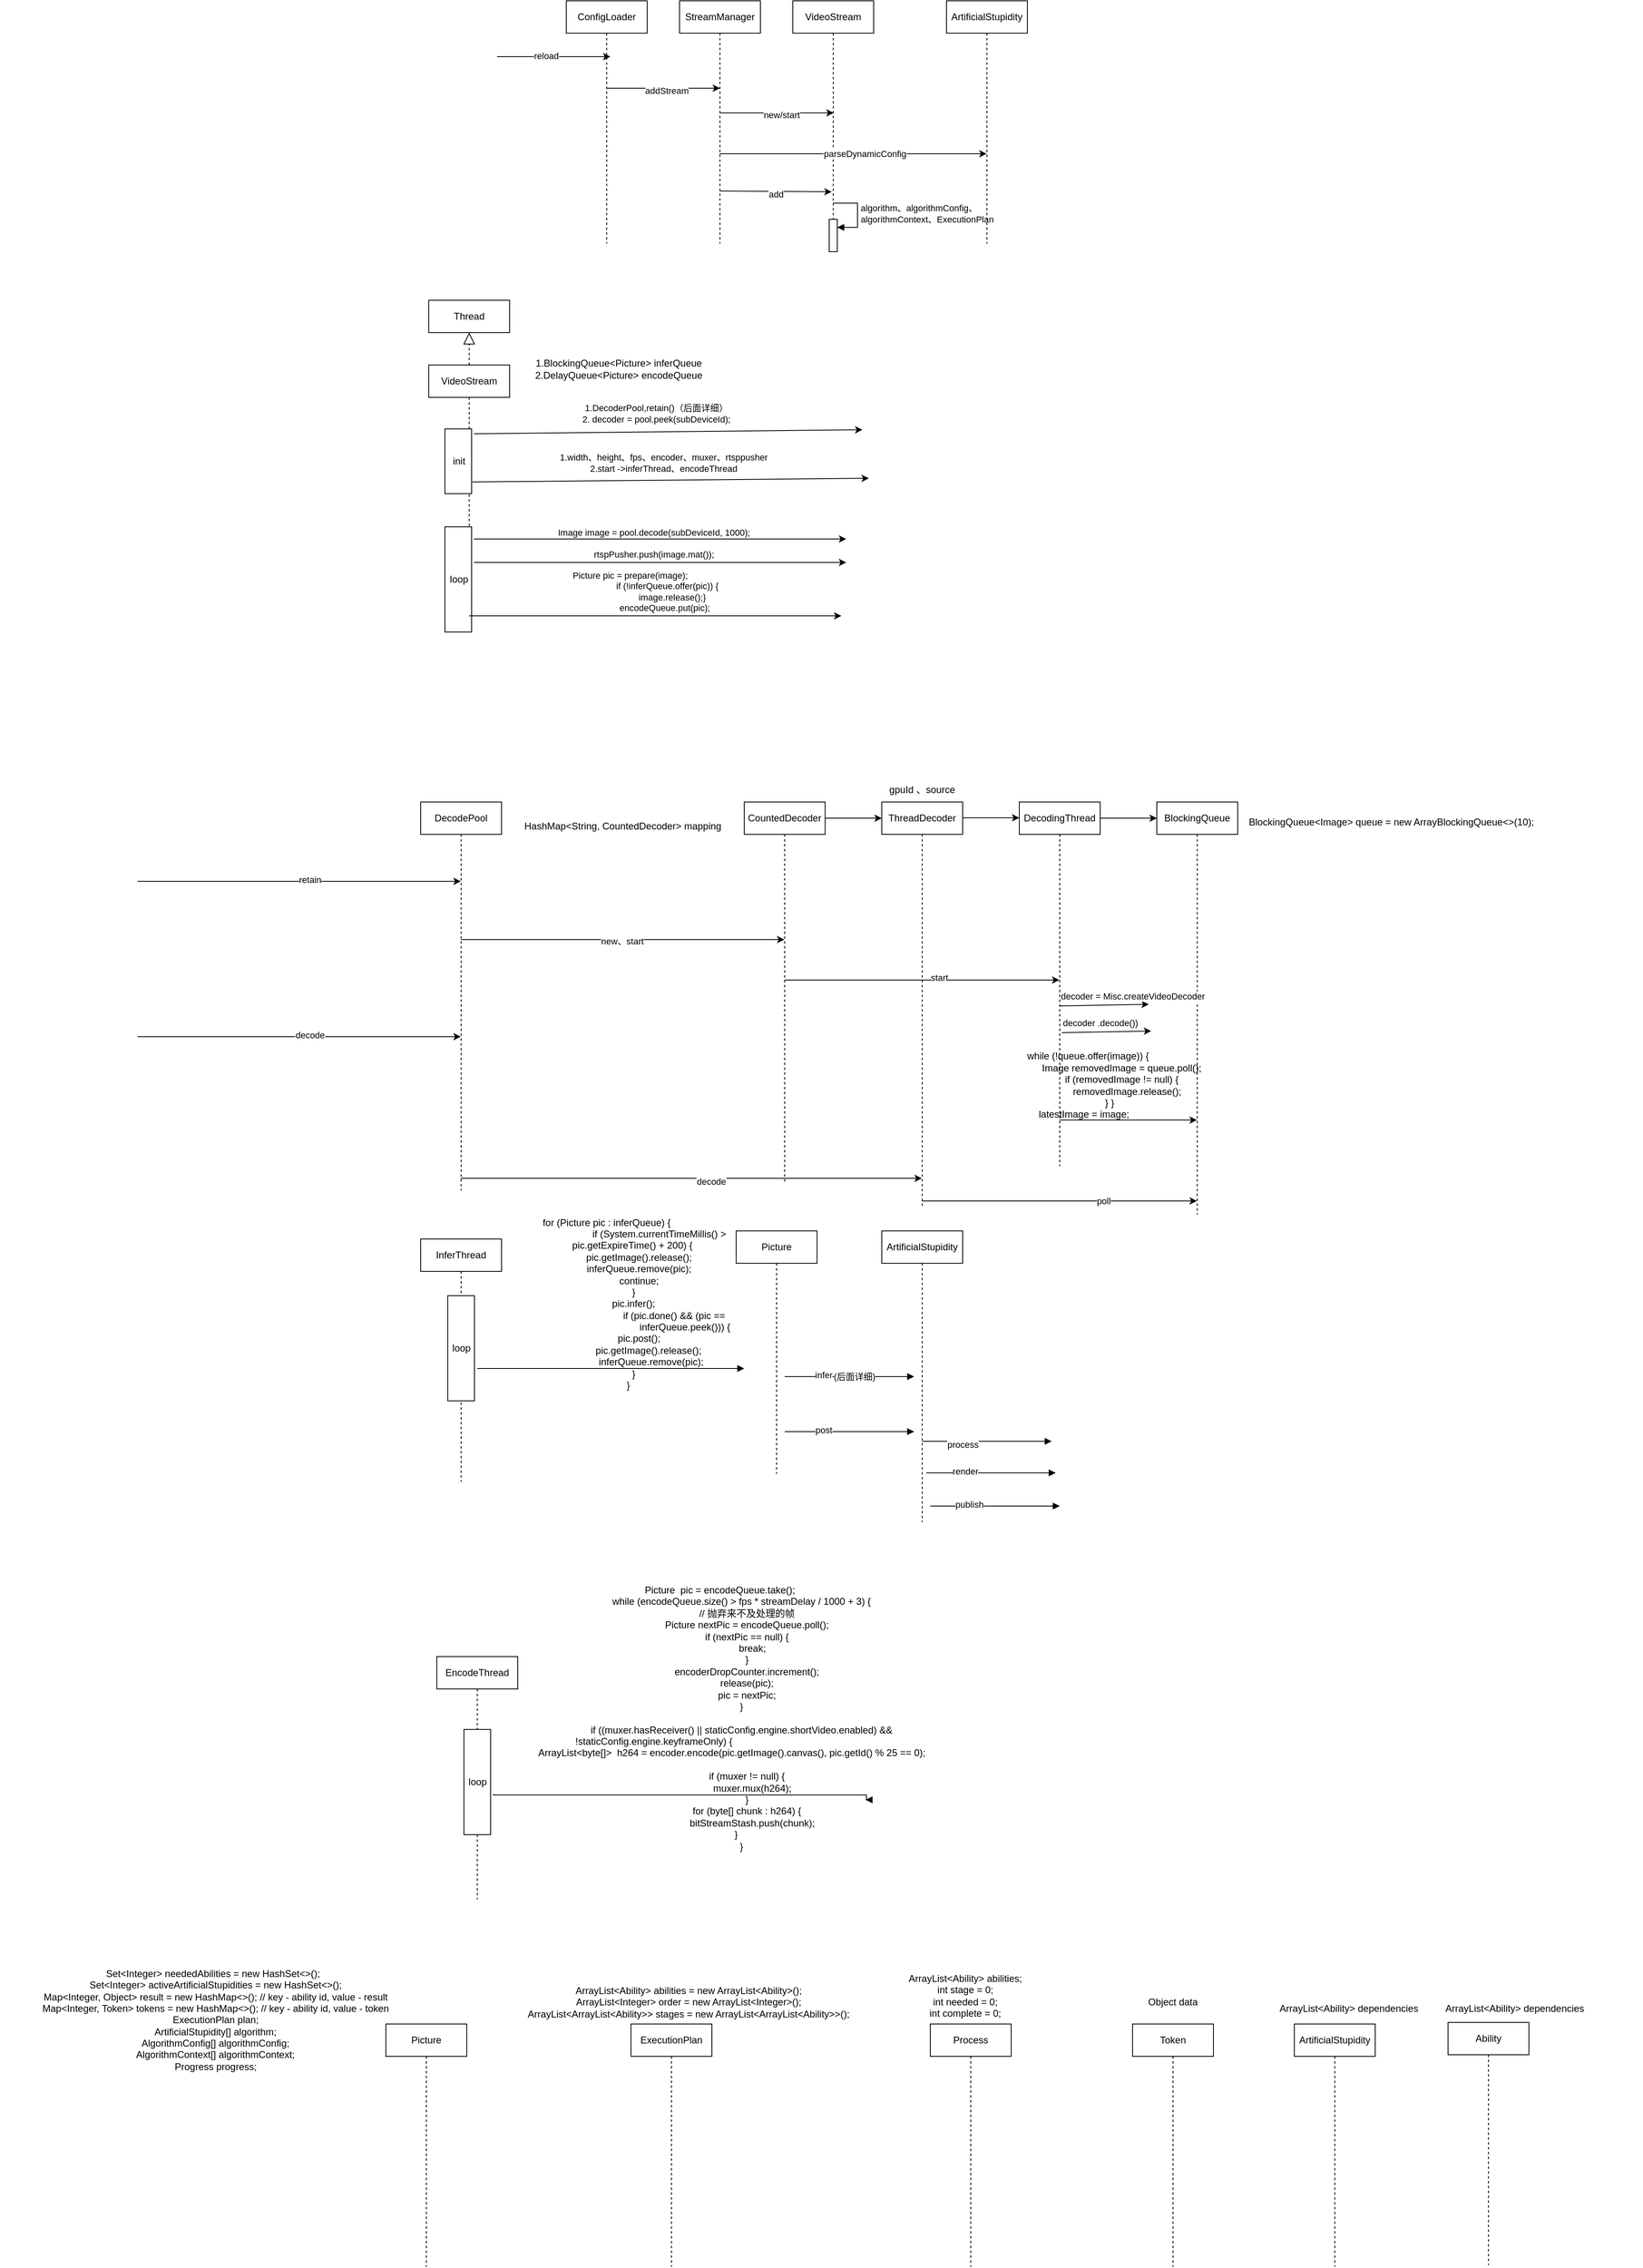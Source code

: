 <mxfile version="22.1.4" type="github">
  <diagram id="C5RBs43oDa-KdzZeNtuy" name="Page-1">
    <mxGraphModel dx="2261" dy="746" grid="1" gridSize="10" guides="1" tooltips="1" connect="1" arrows="1" fold="1" page="1" pageScale="1" pageWidth="827" pageHeight="1169" math="0" shadow="0">
      <root>
        <mxCell id="WIyWlLk6GJQsqaUBKTNV-0" />
        <mxCell id="WIyWlLk6GJQsqaUBKTNV-1" parent="WIyWlLk6GJQsqaUBKTNV-0" />
        <mxCell id="RshDDr85hCoLOWdUJhHJ-16" style="edgeStyle=orthogonalEdgeStyle;rounded=0;orthogonalLoop=1;jettySize=auto;html=1;curved=0;" edge="1" parent="WIyWlLk6GJQsqaUBKTNV-1">
          <mxGeometry relative="1" as="geometry">
            <mxPoint x="-45.5" y="149" as="sourcePoint" />
            <mxPoint x="94.5" y="149" as="targetPoint" />
          </mxGeometry>
        </mxCell>
        <mxCell id="RshDDr85hCoLOWdUJhHJ-17" value="reload" style="edgeLabel;html=1;align=center;verticalAlign=middle;resizable=0;points=[];" vertex="1" connectable="0" parent="RshDDr85hCoLOWdUJhHJ-16">
          <mxGeometry x="-0.136" y="1" relative="1" as="geometry">
            <mxPoint as="offset" />
          </mxGeometry>
        </mxCell>
        <mxCell id="RshDDr85hCoLOWdUJhHJ-12" value="ConfigLoader" style="shape=umlLifeline;perimeter=lifelinePerimeter;whiteSpace=wrap;html=1;container=1;dropTarget=0;collapsible=0;recursiveResize=0;outlineConnect=0;portConstraint=eastwest;newEdgeStyle={&quot;curved&quot;:0,&quot;rounded&quot;:0};" vertex="1" parent="WIyWlLk6GJQsqaUBKTNV-1">
          <mxGeometry x="40" y="80" width="100" height="300" as="geometry" />
        </mxCell>
        <mxCell id="RshDDr85hCoLOWdUJhHJ-18" style="edgeStyle=orthogonalEdgeStyle;rounded=0;orthogonalLoop=1;jettySize=auto;html=1;curved=0;" edge="1" parent="WIyWlLk6GJQsqaUBKTNV-1">
          <mxGeometry relative="1" as="geometry">
            <mxPoint x="90" y="188" as="sourcePoint" />
            <mxPoint x="230" y="188" as="targetPoint" />
          </mxGeometry>
        </mxCell>
        <mxCell id="RshDDr85hCoLOWdUJhHJ-19" value="addStream" style="edgeLabel;html=1;align=center;verticalAlign=middle;resizable=0;points=[];" vertex="1" connectable="0" parent="RshDDr85hCoLOWdUJhHJ-18">
          <mxGeometry x="0.036" y="-3" relative="1" as="geometry">
            <mxPoint x="1" as="offset" />
          </mxGeometry>
        </mxCell>
        <mxCell id="RshDDr85hCoLOWdUJhHJ-23" style="edgeStyle=orthogonalEdgeStyle;rounded=0;orthogonalLoop=1;jettySize=auto;html=1;curved=0;" edge="1" parent="WIyWlLk6GJQsqaUBKTNV-1">
          <mxGeometry relative="1" as="geometry">
            <mxPoint x="229.5" y="218.5" as="sourcePoint" />
            <mxPoint x="370.5" y="218.5" as="targetPoint" />
          </mxGeometry>
        </mxCell>
        <mxCell id="RshDDr85hCoLOWdUJhHJ-26" value="new/start" style="edgeLabel;html=1;align=center;verticalAlign=middle;resizable=0;points=[];" vertex="1" connectable="0" parent="RshDDr85hCoLOWdUJhHJ-23">
          <mxGeometry x="0.071" y="-1" relative="1" as="geometry">
            <mxPoint x="1" y="1" as="offset" />
          </mxGeometry>
        </mxCell>
        <mxCell id="RshDDr85hCoLOWdUJhHJ-13" value="StreamManager" style="shape=umlLifeline;perimeter=lifelinePerimeter;whiteSpace=wrap;html=1;container=1;dropTarget=0;collapsible=0;recursiveResize=0;outlineConnect=0;portConstraint=eastwest;newEdgeStyle={&quot;curved&quot;:0,&quot;rounded&quot;:0};" vertex="1" parent="WIyWlLk6GJQsqaUBKTNV-1">
          <mxGeometry x="180" y="80" width="100" height="300" as="geometry" />
        </mxCell>
        <mxCell id="RshDDr85hCoLOWdUJhHJ-14" value="VideoStream" style="shape=umlLifeline;whiteSpace=wrap;html=1;container=1;dropTarget=0;collapsible=0;recursiveResize=0;outlineConnect=0;portConstraint=eastwest;newEdgeStyle={&quot;curved&quot;:0,&quot;rounded&quot;:0};points=[[0,0,0,0,5],[0,1,0,0,-5],[1,0,0,0,5],[1,1,0,0,-5]];perimeter=rectanglePerimeter;targetShapes=umlLifeline;participant=label;" vertex="1" parent="WIyWlLk6GJQsqaUBKTNV-1">
          <mxGeometry x="320" y="80" width="100" height="310" as="geometry" />
        </mxCell>
        <mxCell id="RshDDr85hCoLOWdUJhHJ-32" value="" style="html=1;points=[[0,0,0,0,5],[0,1,0,0,-5],[1,0,0,0,5],[1,1,0,0,-5]];perimeter=orthogonalPerimeter;outlineConnect=0;targetShapes=umlLifeline;portConstraint=eastwest;newEdgeStyle={&quot;curved&quot;:0,&quot;rounded&quot;:0};" vertex="1" parent="RshDDr85hCoLOWdUJhHJ-14">
          <mxGeometry x="45" y="270" width="10" height="40" as="geometry" />
        </mxCell>
        <mxCell id="RshDDr85hCoLOWdUJhHJ-33" value="algorithm、algorithmConfig、&lt;br&gt;algorithmContext、ExecutionPlan" style="html=1;align=left;spacingLeft=2;endArrow=block;rounded=0;edgeStyle=orthogonalEdgeStyle;curved=0;rounded=0;" edge="1" target="RshDDr85hCoLOWdUJhHJ-32" parent="RshDDr85hCoLOWdUJhHJ-14">
          <mxGeometry relative="1" as="geometry">
            <mxPoint x="50" y="250" as="sourcePoint" />
            <Array as="points">
              <mxPoint x="80" y="280" />
            </Array>
          </mxGeometry>
        </mxCell>
        <mxCell id="RshDDr85hCoLOWdUJhHJ-22" value="ArtificialStupidity" style="shape=umlLifeline;perimeter=lifelinePerimeter;whiteSpace=wrap;html=1;container=1;dropTarget=0;collapsible=0;recursiveResize=0;outlineConnect=0;portConstraint=eastwest;newEdgeStyle={&quot;curved&quot;:0,&quot;rounded&quot;:0};" vertex="1" parent="WIyWlLk6GJQsqaUBKTNV-1">
          <mxGeometry x="510" y="80" width="100" height="300" as="geometry" />
        </mxCell>
        <mxCell id="RshDDr85hCoLOWdUJhHJ-27" value="" style="endArrow=classic;html=1;rounded=0;" edge="1" parent="WIyWlLk6GJQsqaUBKTNV-1">
          <mxGeometry width="50" height="50" relative="1" as="geometry">
            <mxPoint x="229.5" y="269" as="sourcePoint" />
            <mxPoint x="559.5" y="269" as="targetPoint" />
          </mxGeometry>
        </mxCell>
        <mxCell id="RshDDr85hCoLOWdUJhHJ-28" value="parseDynamicConfig" style="edgeLabel;html=1;align=center;verticalAlign=middle;resizable=0;points=[];" vertex="1" connectable="0" parent="RshDDr85hCoLOWdUJhHJ-27">
          <mxGeometry x="0.088" relative="1" as="geometry">
            <mxPoint as="offset" />
          </mxGeometry>
        </mxCell>
        <mxCell id="RshDDr85hCoLOWdUJhHJ-29" value="" style="endArrow=classic;html=1;rounded=0;entryX=0.48;entryY=0.87;entryDx=0;entryDy=0;entryPerimeter=0;" edge="1" parent="WIyWlLk6GJQsqaUBKTNV-1">
          <mxGeometry width="50" height="50" relative="1" as="geometry">
            <mxPoint x="230" y="315" as="sourcePoint" />
            <mxPoint x="368" y="316" as="targetPoint" />
          </mxGeometry>
        </mxCell>
        <mxCell id="RshDDr85hCoLOWdUJhHJ-30" value="add" style="edgeLabel;html=1;align=center;verticalAlign=middle;resizable=0;points=[];" vertex="1" connectable="0" parent="RshDDr85hCoLOWdUJhHJ-29">
          <mxGeometry x="0.0" y="-2" relative="1" as="geometry">
            <mxPoint y="1" as="offset" />
          </mxGeometry>
        </mxCell>
        <mxCell id="RshDDr85hCoLOWdUJhHJ-34" value="VideoStream" style="shape=umlLifeline;whiteSpace=wrap;html=1;container=1;dropTarget=0;collapsible=0;recursiveResize=0;outlineConnect=0;portConstraint=eastwest;newEdgeStyle={&quot;curved&quot;:0,&quot;rounded&quot;:0};points=[[0,0,0,0,5],[0,1,0,0,-5],[1,0,0,0,5],[1,1,0,0,-5]];perimeter=rectanglePerimeter;targetShapes=umlLifeline;participant=label;" vertex="1" parent="WIyWlLk6GJQsqaUBKTNV-1">
          <mxGeometry x="-130" y="530" width="100" height="330" as="geometry" />
        </mxCell>
        <mxCell id="RshDDr85hCoLOWdUJhHJ-41" value="init" style="html=1;points=[[0,0,0,0,5],[0,1,0,0,-5],[1,0,0,0,5],[1,1,0,0,-5]];perimeter=orthogonalPerimeter;outlineConnect=0;targetShapes=umlLifeline;portConstraint=eastwest;newEdgeStyle={&quot;curved&quot;:0,&quot;rounded&quot;:0};" vertex="1" parent="RshDDr85hCoLOWdUJhHJ-34">
          <mxGeometry x="20" y="79" width="33" height="80" as="geometry" />
        </mxCell>
        <mxCell id="RshDDr85hCoLOWdUJhHJ-43" value="loop" style="html=1;points=[[0,0,0,0,5],[0,1,0,0,-5],[1,0,0,0,5],[1,1,0,0,-5]];perimeter=orthogonalPerimeter;outlineConnect=0;targetShapes=umlLifeline;portConstraint=eastwest;newEdgeStyle={&quot;curved&quot;:0,&quot;rounded&quot;:0};" vertex="1" parent="RshDDr85hCoLOWdUJhHJ-34">
          <mxGeometry x="20" y="200" width="33" height="130" as="geometry" />
        </mxCell>
        <mxCell id="RshDDr85hCoLOWdUJhHJ-37" value="" style="endArrow=classic;html=1;rounded=0;" edge="1" parent="WIyWlLk6GJQsqaUBKTNV-1">
          <mxGeometry width="50" height="50" relative="1" as="geometry">
            <mxPoint x="-74" y="615" as="sourcePoint" />
            <mxPoint x="406" y="610" as="targetPoint" />
          </mxGeometry>
        </mxCell>
        <mxCell id="RshDDr85hCoLOWdUJhHJ-38" value="1.DecoderPool,retain()（后面详细）&lt;br&gt;2.&amp;nbsp;decoder = pool.peek(subDeviceId);" style="edgeLabel;html=1;align=center;verticalAlign=middle;resizable=0;points=[];" vertex="1" connectable="0" parent="RshDDr85hCoLOWdUJhHJ-37">
          <mxGeometry x="-0.053" y="-2" relative="1" as="geometry">
            <mxPoint x="-3" y="-25" as="offset" />
          </mxGeometry>
        </mxCell>
        <mxCell id="RshDDr85hCoLOWdUJhHJ-39" value="" style="endArrow=classic;html=1;rounded=0;" edge="1" parent="WIyWlLk6GJQsqaUBKTNV-1">
          <mxGeometry width="50" height="50" relative="1" as="geometry">
            <mxPoint x="-76" y="674.537" as="sourcePoint" />
            <mxPoint x="414" y="670" as="targetPoint" />
          </mxGeometry>
        </mxCell>
        <mxCell id="RshDDr85hCoLOWdUJhHJ-40" value="1.width、height、fps、encoder、muxer、rtsppusher&lt;br&gt;2.start -&amp;gt;inferThread、encodeThread" style="edgeLabel;html=1;align=center;verticalAlign=middle;resizable=0;points=[];" vertex="1" connectable="0" parent="RshDDr85hCoLOWdUJhHJ-39">
          <mxGeometry x="-0.053" y="-2" relative="1" as="geometry">
            <mxPoint x="4" y="-24" as="offset" />
          </mxGeometry>
        </mxCell>
        <mxCell id="RshDDr85hCoLOWdUJhHJ-42" value="1.BlockingQueue&amp;lt;Picture&amp;gt; inferQueue&lt;br&gt;2.DelayQueue&amp;lt;Picture&amp;gt; encodeQueue" style="text;html=1;strokeColor=none;fillColor=none;align=center;verticalAlign=middle;whiteSpace=wrap;rounded=0;" vertex="1" parent="WIyWlLk6GJQsqaUBKTNV-1">
          <mxGeometry x="-10" y="520" width="230" height="30" as="geometry" />
        </mxCell>
        <mxCell id="RshDDr85hCoLOWdUJhHJ-44" value="" style="endArrow=classic;html=1;rounded=0;" edge="1" parent="WIyWlLk6GJQsqaUBKTNV-1">
          <mxGeometry width="50" height="50" relative="1" as="geometry">
            <mxPoint x="-74" y="745" as="sourcePoint" />
            <mxPoint x="386" y="745" as="targetPoint" />
          </mxGeometry>
        </mxCell>
        <mxCell id="RshDDr85hCoLOWdUJhHJ-45" value="&lt;div&gt;&lt;br&gt;&lt;/div&gt;&lt;div&gt;Image image = pool.decode(subDeviceId, 1000);&lt;/div&gt;" style="edgeLabel;html=1;align=center;verticalAlign=middle;resizable=0;points=[];" vertex="1" connectable="0" parent="RshDDr85hCoLOWdUJhHJ-44">
          <mxGeometry x="-0.035" y="2" relative="1" as="geometry">
            <mxPoint y="-13" as="offset" />
          </mxGeometry>
        </mxCell>
        <mxCell id="RshDDr85hCoLOWdUJhHJ-46" value="" style="endArrow=classic;html=1;rounded=0;" edge="1" parent="WIyWlLk6GJQsqaUBKTNV-1">
          <mxGeometry width="50" height="50" relative="1" as="geometry">
            <mxPoint x="-74" y="774" as="sourcePoint" />
            <mxPoint x="386" y="774" as="targetPoint" />
          </mxGeometry>
        </mxCell>
        <mxCell id="RshDDr85hCoLOWdUJhHJ-47" value="rtspPusher.push(image.mat());" style="edgeLabel;html=1;align=center;verticalAlign=middle;resizable=0;points=[];" vertex="1" connectable="0" parent="RshDDr85hCoLOWdUJhHJ-46">
          <mxGeometry x="-0.035" y="2" relative="1" as="geometry">
            <mxPoint y="-8" as="offset" />
          </mxGeometry>
        </mxCell>
        <mxCell id="RshDDr85hCoLOWdUJhHJ-48" value="" style="endArrow=classic;html=1;rounded=0;" edge="1" parent="WIyWlLk6GJQsqaUBKTNV-1">
          <mxGeometry width="50" height="50" relative="1" as="geometry">
            <mxPoint x="-80" y="840" as="sourcePoint" />
            <mxPoint x="380" y="840" as="targetPoint" />
          </mxGeometry>
        </mxCell>
        <mxCell id="RshDDr85hCoLOWdUJhHJ-49" value="&lt;div&gt;Picture pic = prepare(image);&amp;nbsp; &amp;nbsp; &amp;nbsp; &amp;nbsp; &amp;nbsp; &amp;nbsp; &amp;nbsp;&amp;nbsp;&lt;/div&gt;&lt;div&gt;&amp;nbsp; &amp;nbsp; &amp;nbsp; &amp;nbsp; &amp;nbsp; &amp;nbsp; &amp;nbsp; &amp;nbsp; if (!inferQueue.offer(pic)) {&lt;/div&gt;&lt;div&gt;&amp;nbsp; &amp;nbsp; &amp;nbsp; &amp;nbsp; &amp;nbsp; &amp;nbsp; &amp;nbsp; &amp;nbsp; &amp;nbsp; &amp;nbsp; image.release();}&lt;br&gt;&lt;/div&gt;&lt;div&gt;&amp;nbsp; &amp;nbsp; &amp;nbsp; &amp;nbsp; &amp;nbsp; &amp;nbsp; &amp;nbsp; encodeQueue.put(pic);&lt;/div&gt;" style="edgeLabel;html=1;align=center;verticalAlign=middle;resizable=0;points=[];" vertex="1" connectable="0" parent="RshDDr85hCoLOWdUJhHJ-48">
          <mxGeometry x="-0.265" y="-1" relative="1" as="geometry">
            <mxPoint x="51" y="-31" as="offset" />
          </mxGeometry>
        </mxCell>
        <mxCell id="RshDDr85hCoLOWdUJhHJ-50" value="Thread" style="html=1;whiteSpace=wrap;" vertex="1" parent="WIyWlLk6GJQsqaUBKTNV-1">
          <mxGeometry x="-130" y="450" width="100" height="40" as="geometry" />
        </mxCell>
        <mxCell id="RshDDr85hCoLOWdUJhHJ-51" value="" style="endArrow=block;dashed=1;endFill=0;endSize=12;html=1;rounded=0;entryX=0.5;entryY=1;entryDx=0;entryDy=0;" edge="1" parent="WIyWlLk6GJQsqaUBKTNV-1" source="RshDDr85hCoLOWdUJhHJ-34" target="RshDDr85hCoLOWdUJhHJ-50">
          <mxGeometry width="160" relative="1" as="geometry">
            <mxPoint x="-200" y="490" as="sourcePoint" />
            <mxPoint x="-40" y="490" as="targetPoint" />
          </mxGeometry>
        </mxCell>
        <mxCell id="RshDDr85hCoLOWdUJhHJ-52" value="InferThread" style="shape=umlLifeline;perimeter=lifelinePerimeter;whiteSpace=wrap;html=1;container=1;dropTarget=0;collapsible=0;recursiveResize=0;outlineConnect=0;portConstraint=eastwest;newEdgeStyle={&quot;curved&quot;:0,&quot;rounded&quot;:0};" vertex="1" parent="WIyWlLk6GJQsqaUBKTNV-1">
          <mxGeometry x="-140" y="1610" width="100" height="300" as="geometry" />
        </mxCell>
        <mxCell id="RshDDr85hCoLOWdUJhHJ-54" value="loop" style="html=1;points=[[0,0,0,0,5],[0,1,0,0,-5],[1,0,0,0,5],[1,1,0,0,-5]];perimeter=orthogonalPerimeter;outlineConnect=0;targetShapes=umlLifeline;portConstraint=eastwest;newEdgeStyle={&quot;curved&quot;:0,&quot;rounded&quot;:0};" vertex="1" parent="RshDDr85hCoLOWdUJhHJ-52">
          <mxGeometry x="33.5" y="70" width="33" height="130" as="geometry" />
        </mxCell>
        <mxCell id="RshDDr85hCoLOWdUJhHJ-53" value="EncodeThread" style="shape=umlLifeline;perimeter=lifelinePerimeter;whiteSpace=wrap;html=1;container=1;dropTarget=0;collapsible=0;recursiveResize=0;outlineConnect=0;portConstraint=eastwest;newEdgeStyle={&quot;curved&quot;:0,&quot;rounded&quot;:0};" vertex="1" parent="WIyWlLk6GJQsqaUBKTNV-1">
          <mxGeometry x="-120" y="2126" width="100" height="300" as="geometry" />
        </mxCell>
        <mxCell id="RshDDr85hCoLOWdUJhHJ-80" value="loop" style="html=1;points=[[0,0,0,0,5],[0,1,0,0,-5],[1,0,0,0,5],[1,1,0,0,-5]];perimeter=orthogonalPerimeter;outlineConnect=0;targetShapes=umlLifeline;portConstraint=eastwest;newEdgeStyle={&quot;curved&quot;:0,&quot;rounded&quot;:0};" vertex="1" parent="RshDDr85hCoLOWdUJhHJ-53">
          <mxGeometry x="33.5" y="90" width="33" height="130" as="geometry" />
        </mxCell>
        <mxCell id="RshDDr85hCoLOWdUJhHJ-55" value="" style="endArrow=block;endFill=1;html=1;edgeStyle=orthogonalEdgeStyle;align=left;verticalAlign=top;rounded=0;" edge="1" parent="WIyWlLk6GJQsqaUBKTNV-1">
          <mxGeometry x="-1" relative="1" as="geometry">
            <mxPoint x="-70" y="1770" as="sourcePoint" />
            <mxPoint x="260" y="1770" as="targetPoint" />
          </mxGeometry>
        </mxCell>
        <mxCell id="RshDDr85hCoLOWdUJhHJ-57" value="&lt;div&gt;for (Picture pic : inferQueue) {&lt;/div&gt;&lt;div&gt;&amp;nbsp; &amp;nbsp; &amp;nbsp; &amp;nbsp; &amp;nbsp; &amp;nbsp; &amp;nbsp; &amp;nbsp; &amp;nbsp; &amp;nbsp; &amp;nbsp; &amp;nbsp; &amp;nbsp; &amp;nbsp; &amp;nbsp; &amp;nbsp; &amp;nbsp; &amp;nbsp; &amp;nbsp; &amp;nbsp; &amp;nbsp; &amp;nbsp; &amp;nbsp; &amp;nbsp; &amp;nbsp; &amp;nbsp; &amp;nbsp; &amp;nbsp; &amp;nbsp; &amp;nbsp; if (System.currentTimeMillis() &amp;gt;&amp;nbsp; &amp;nbsp; &amp;nbsp; &amp;nbsp; &amp;nbsp; &amp;nbsp; &amp;nbsp; &amp;nbsp; &amp;nbsp; &amp;nbsp; &amp;nbsp; &amp;nbsp; &amp;nbsp; &amp;nbsp; &amp;nbsp; &amp;nbsp; &amp;nbsp; &amp;nbsp; &amp;nbsp; &amp;nbsp; &amp;nbsp;pic.getExpireTime() + 200) {&lt;/div&gt;&lt;div&gt;&amp;nbsp; &amp;nbsp; &amp;nbsp; &amp;nbsp; &amp;nbsp; &amp;nbsp; &amp;nbsp; &amp;nbsp; &amp;nbsp; &amp;nbsp; &amp;nbsp; &amp;nbsp; pic.getImage().release();&lt;/div&gt;&lt;div&gt;&amp;nbsp; &amp;nbsp; &amp;nbsp; &amp;nbsp; &amp;nbsp; &amp;nbsp; &amp;nbsp; &amp;nbsp; &amp;nbsp; &amp;nbsp; &amp;nbsp; &amp;nbsp; inferQueue.remove(pic);&lt;/div&gt;&lt;div&gt;&amp;nbsp; &amp;nbsp; &amp;nbsp; &amp;nbsp; &amp;nbsp; &amp;nbsp; &amp;nbsp; &amp;nbsp; &amp;nbsp; &amp;nbsp; &amp;nbsp; &amp;nbsp; continue;&lt;/div&gt;&lt;div&gt;&amp;nbsp; &amp;nbsp; &amp;nbsp; &amp;nbsp; &amp;nbsp; &amp;nbsp; &amp;nbsp; &amp;nbsp; &amp;nbsp; &amp;nbsp; }&lt;/div&gt;&lt;div&gt;&amp;nbsp; &amp;nbsp; &amp;nbsp; &amp;nbsp; &amp;nbsp; &amp;nbsp; &amp;nbsp; &amp;nbsp; &amp;nbsp; &amp;nbsp; pic.infer();&lt;/div&gt;&lt;div&gt;&amp;nbsp; &amp;nbsp; &amp;nbsp; &amp;nbsp; &amp;nbsp; &amp;nbsp; &amp;nbsp; &amp;nbsp; &amp;nbsp; &amp;nbsp; &amp;nbsp; &amp;nbsp; &amp;nbsp; &amp;nbsp; &amp;nbsp; &amp;nbsp; &amp;nbsp; &amp;nbsp; &amp;nbsp; &amp;nbsp; &amp;nbsp; &amp;nbsp; &amp;nbsp; &amp;nbsp; &amp;nbsp; &amp;nbsp; &amp;nbsp; &amp;nbsp; &amp;nbsp; &amp;nbsp; &amp;nbsp; &amp;nbsp; &amp;nbsp; &amp;nbsp; &amp;nbsp; &amp;nbsp;if (pic.done() &amp;amp;&amp;amp; (pic ==&amp;nbsp; &amp;nbsp; &amp;nbsp; &amp;nbsp; &amp;nbsp; &amp;nbsp; &amp;nbsp; &amp;nbsp; &amp;nbsp; &amp;nbsp; &amp;nbsp; &amp;nbsp; &amp;nbsp; &amp;nbsp; &amp;nbsp; &amp;nbsp; &amp;nbsp; &amp;nbsp; &amp;nbsp; &amp;nbsp; &amp;nbsp; &amp;nbsp; &amp;nbsp; &amp;nbsp; &amp;nbsp; &amp;nbsp; &amp;nbsp; &amp;nbsp; &amp;nbsp; &amp;nbsp; &amp;nbsp; &amp;nbsp; &amp;nbsp; &amp;nbsp; &amp;nbsp; &amp;nbsp; &amp;nbsp; &amp;nbsp; &amp;nbsp; &amp;nbsp; inferQueue.peek())) {&lt;/div&gt;&lt;div&gt;&amp;nbsp; &amp;nbsp; &amp;nbsp; &amp;nbsp; &amp;nbsp; &amp;nbsp; &amp;nbsp; &amp;nbsp; &amp;nbsp; &amp;nbsp; &amp;nbsp; &amp;nbsp; pic.post();&lt;/div&gt;&lt;div&gt;&amp;nbsp; &amp;nbsp; &amp;nbsp; &amp;nbsp; &amp;nbsp; &amp;nbsp; &amp;nbsp; &amp;nbsp; &amp;nbsp; &amp;nbsp; &amp;nbsp; &amp;nbsp; &amp;nbsp; &amp;nbsp; &amp;nbsp; &amp;nbsp;pic.getImage().release();&lt;/div&gt;&lt;div&gt;&amp;nbsp; &amp;nbsp; &amp;nbsp; &amp;nbsp; &amp;nbsp; &amp;nbsp; &amp;nbsp; &amp;nbsp; &amp;nbsp; &amp;nbsp; &amp;nbsp; &amp;nbsp; &amp;nbsp; &amp;nbsp; &amp;nbsp; &amp;nbsp; &amp;nbsp;inferQueue.remove(pic);&lt;/div&gt;&lt;div&gt;&amp;nbsp; &amp;nbsp; &amp;nbsp; &amp;nbsp; &amp;nbsp; &amp;nbsp; &amp;nbsp; &amp;nbsp; &amp;nbsp; &amp;nbsp; }&lt;/div&gt;&lt;div&gt;&amp;nbsp; &amp;nbsp; &amp;nbsp; &amp;nbsp; &amp;nbsp; &amp;nbsp; &amp;nbsp; &amp;nbsp; }&lt;/div&gt;" style="text;html=1;strokeColor=none;fillColor=none;align=center;verticalAlign=middle;whiteSpace=wrap;rounded=0;" vertex="1" parent="WIyWlLk6GJQsqaUBKTNV-1">
          <mxGeometry x="-130" y="1620" width="440" height="140" as="geometry" />
        </mxCell>
        <mxCell id="RshDDr85hCoLOWdUJhHJ-58" value="Picture" style="shape=umlLifeline;perimeter=lifelinePerimeter;whiteSpace=wrap;html=1;container=1;dropTarget=0;collapsible=0;recursiveResize=0;outlineConnect=0;portConstraint=eastwest;newEdgeStyle={&quot;curved&quot;:0,&quot;rounded&quot;:0};" vertex="1" parent="WIyWlLk6GJQsqaUBKTNV-1">
          <mxGeometry x="250" y="1600" width="100" height="300" as="geometry" />
        </mxCell>
        <mxCell id="RshDDr85hCoLOWdUJhHJ-62" value="" style="endArrow=block;endFill=1;html=1;edgeStyle=orthogonalEdgeStyle;align=left;verticalAlign=top;rounded=0;" edge="1" parent="WIyWlLk6GJQsqaUBKTNV-1">
          <mxGeometry x="-1" relative="1" as="geometry">
            <mxPoint x="310" y="1780" as="sourcePoint" />
            <mxPoint x="470" y="1780" as="targetPoint" />
          </mxGeometry>
        </mxCell>
        <mxCell id="RshDDr85hCoLOWdUJhHJ-66" value="infer" style="edgeLabel;html=1;align=center;verticalAlign=middle;resizable=0;points=[];" vertex="1" connectable="0" parent="RshDDr85hCoLOWdUJhHJ-62">
          <mxGeometry x="-0.4" y="2" relative="1" as="geometry">
            <mxPoint as="offset" />
          </mxGeometry>
        </mxCell>
        <mxCell id="RshDDr85hCoLOWdUJhHJ-120" value="(后面详细)" style="edgeLabel;html=1;align=center;verticalAlign=middle;resizable=0;points=[];" vertex="1" connectable="0" parent="RshDDr85hCoLOWdUJhHJ-62">
          <mxGeometry x="0.075" relative="1" as="geometry">
            <mxPoint as="offset" />
          </mxGeometry>
        </mxCell>
        <mxCell id="RshDDr85hCoLOWdUJhHJ-67" value="" style="endArrow=block;endFill=1;html=1;edgeStyle=orthogonalEdgeStyle;align=left;verticalAlign=top;rounded=0;" edge="1" parent="WIyWlLk6GJQsqaUBKTNV-1">
          <mxGeometry x="-1" relative="1" as="geometry">
            <mxPoint x="310" y="1848" as="sourcePoint" />
            <mxPoint x="470" y="1848" as="targetPoint" />
          </mxGeometry>
        </mxCell>
        <mxCell id="RshDDr85hCoLOWdUJhHJ-68" value="post" style="edgeLabel;html=1;align=center;verticalAlign=middle;resizable=0;points=[];" vertex="1" connectable="0" parent="RshDDr85hCoLOWdUJhHJ-67">
          <mxGeometry x="-0.4" y="2" relative="1" as="geometry">
            <mxPoint as="offset" />
          </mxGeometry>
        </mxCell>
        <mxCell id="RshDDr85hCoLOWdUJhHJ-71" value="ArtificialStupidity" style="shape=umlLifeline;perimeter=lifelinePerimeter;whiteSpace=wrap;html=1;container=1;dropTarget=0;collapsible=0;recursiveResize=0;outlineConnect=0;portConstraint=eastwest;newEdgeStyle={&quot;curved&quot;:0,&quot;rounded&quot;:0};" vertex="1" parent="WIyWlLk6GJQsqaUBKTNV-1">
          <mxGeometry x="430" y="1600" width="100" height="360" as="geometry" />
        </mxCell>
        <mxCell id="RshDDr85hCoLOWdUJhHJ-72" value="" style="endArrow=block;endFill=1;html=1;edgeStyle=orthogonalEdgeStyle;align=left;verticalAlign=top;rounded=0;" edge="1" parent="WIyWlLk6GJQsqaUBKTNV-1">
          <mxGeometry x="-1" relative="1" as="geometry">
            <mxPoint x="480" y="1860" as="sourcePoint" />
            <mxPoint x="640" y="1860" as="targetPoint" />
          </mxGeometry>
        </mxCell>
        <mxCell id="RshDDr85hCoLOWdUJhHJ-78" value="process&lt;br&gt;" style="edgeLabel;html=1;align=center;verticalAlign=middle;resizable=0;points=[];" vertex="1" connectable="0" parent="RshDDr85hCoLOWdUJhHJ-72">
          <mxGeometry x="-0.212" y="-4" relative="1" as="geometry">
            <mxPoint x="-13" as="offset" />
          </mxGeometry>
        </mxCell>
        <mxCell id="RshDDr85hCoLOWdUJhHJ-74" value="" style="endArrow=block;endFill=1;html=1;edgeStyle=orthogonalEdgeStyle;align=left;verticalAlign=top;rounded=0;" edge="1" parent="WIyWlLk6GJQsqaUBKTNV-1">
          <mxGeometry x="-1" relative="1" as="geometry">
            <mxPoint x="485" y="1899" as="sourcePoint" />
            <mxPoint x="645" y="1899" as="targetPoint" />
          </mxGeometry>
        </mxCell>
        <mxCell id="RshDDr85hCoLOWdUJhHJ-75" value="render" style="edgeLabel;html=1;align=center;verticalAlign=middle;resizable=0;points=[];" vertex="1" connectable="0" parent="RshDDr85hCoLOWdUJhHJ-74">
          <mxGeometry x="-0.4" y="2" relative="1" as="geometry">
            <mxPoint as="offset" />
          </mxGeometry>
        </mxCell>
        <mxCell id="RshDDr85hCoLOWdUJhHJ-76" value="" style="endArrow=block;endFill=1;html=1;edgeStyle=orthogonalEdgeStyle;align=left;verticalAlign=top;rounded=0;" edge="1" parent="WIyWlLk6GJQsqaUBKTNV-1">
          <mxGeometry x="-1" relative="1" as="geometry">
            <mxPoint x="490" y="1940" as="sourcePoint" />
            <mxPoint x="650" y="1940" as="targetPoint" />
          </mxGeometry>
        </mxCell>
        <mxCell id="RshDDr85hCoLOWdUJhHJ-77" value="publish" style="edgeLabel;html=1;align=center;verticalAlign=middle;resizable=0;points=[];" vertex="1" connectable="0" parent="RshDDr85hCoLOWdUJhHJ-76">
          <mxGeometry x="-0.4" y="2" relative="1" as="geometry">
            <mxPoint as="offset" />
          </mxGeometry>
        </mxCell>
        <mxCell id="RshDDr85hCoLOWdUJhHJ-81" value="" style="endArrow=block;endFill=1;html=1;edgeStyle=orthogonalEdgeStyle;align=left;verticalAlign=top;rounded=0;" edge="1" parent="WIyWlLk6GJQsqaUBKTNV-1">
          <mxGeometry x="-1" relative="1" as="geometry">
            <mxPoint x="-50" y="2296" as="sourcePoint" />
            <mxPoint x="410" y="2303" as="targetPoint" />
            <Array as="points">
              <mxPoint x="-50" y="2297" />
              <mxPoint x="411" y="2297" />
            </Array>
          </mxGeometry>
        </mxCell>
        <mxCell id="RshDDr85hCoLOWdUJhHJ-85" value="&lt;div&gt;Picture&amp;nbsp; pic = encodeQueue.take();&lt;/div&gt;&lt;div&gt;&amp;nbsp; &amp;nbsp; &amp;nbsp; &amp;nbsp; &amp;nbsp; &amp;nbsp; &amp;nbsp; &amp;nbsp; while (encodeQueue.size() &amp;gt; fps * streamDelay / 1000 + 3) {&lt;/div&gt;&lt;div&gt;&amp;nbsp; &amp;nbsp; &amp;nbsp; &amp;nbsp; &amp;nbsp; &amp;nbsp; &amp;nbsp; &amp;nbsp; &amp;nbsp; &amp;nbsp; // 抛弃来不及处理的帧&lt;/div&gt;&lt;div&gt;&amp;nbsp; &amp;nbsp; &amp;nbsp; &amp;nbsp; &amp;nbsp; &amp;nbsp; &amp;nbsp; &amp;nbsp; &amp;nbsp; &amp;nbsp; Picture nextPic = encodeQueue.poll();&lt;/div&gt;&lt;div&gt;&amp;nbsp; &amp;nbsp; &amp;nbsp; &amp;nbsp; &amp;nbsp; &amp;nbsp; &amp;nbsp; &amp;nbsp; &amp;nbsp; &amp;nbsp; if (nextPic == null) {&lt;/div&gt;&lt;div&gt;&amp;nbsp; &amp;nbsp; &amp;nbsp; &amp;nbsp; &amp;nbsp; &amp;nbsp; &amp;nbsp; &amp;nbsp; &amp;nbsp; &amp;nbsp; &amp;nbsp; &amp;nbsp; break;&lt;/div&gt;&lt;div&gt;&amp;nbsp; &amp;nbsp; &amp;nbsp; &amp;nbsp; &amp;nbsp; &amp;nbsp; &amp;nbsp; &amp;nbsp; &amp;nbsp; &amp;nbsp; }&lt;/div&gt;&lt;div&gt;&amp;nbsp; &amp;nbsp; &amp;nbsp; &amp;nbsp; &amp;nbsp; &amp;nbsp; &amp;nbsp; &amp;nbsp; &amp;nbsp; &amp;nbsp; encoderDropCounter.increment();&lt;/div&gt;&lt;div&gt;&amp;nbsp; &amp;nbsp; &amp;nbsp; &amp;nbsp; &amp;nbsp; &amp;nbsp; &amp;nbsp; &amp;nbsp; &amp;nbsp; &amp;nbsp; release(pic);&lt;/div&gt;&lt;div&gt;&amp;nbsp; &amp;nbsp; &amp;nbsp; &amp;nbsp; &amp;nbsp; &amp;nbsp; &amp;nbsp; &amp;nbsp; &amp;nbsp; &amp;nbsp; pic = nextPic;&lt;/div&gt;&lt;div&gt;&amp;nbsp; &amp;nbsp; &amp;nbsp; &amp;nbsp; &amp;nbsp; &amp;nbsp; &amp;nbsp; &amp;nbsp; }&lt;/div&gt;&lt;div&gt;&amp;nbsp; &amp;nbsp;&amp;nbsp;&lt;/div&gt;&lt;div&gt;&amp;nbsp; &amp;nbsp; &amp;nbsp; &amp;nbsp; &amp;nbsp; &amp;nbsp; &amp;nbsp; &amp;nbsp; if ((muxer.hasReceiver() || staticConfig.engine.shortVideo.enabled) &amp;amp;&amp;amp; !staticConfig.engine.keyframeOnly) {&amp;nbsp; &amp;nbsp; &amp;nbsp; &amp;nbsp; &amp;nbsp; &amp;nbsp; &amp;nbsp; &amp;nbsp; &amp;nbsp; &amp;nbsp; &amp;nbsp; &amp;nbsp; &amp;nbsp; &amp;nbsp; &amp;nbsp; &amp;nbsp; &amp;nbsp; &amp;nbsp; &amp;nbsp; &amp;nbsp; &amp;nbsp; &amp;nbsp; &amp;nbsp; &amp;nbsp; &amp;nbsp;&lt;/div&gt;&lt;div&gt;&amp;nbsp; &amp;nbsp; &amp;nbsp; &amp;nbsp; &amp;nbsp; &amp;nbsp; &amp;nbsp; &amp;nbsp; &amp;nbsp; &amp;nbsp; &amp;nbsp; ArrayList&amp;lt;byte[]&amp;gt;&amp;nbsp; h264 = encoder.encode(pic.getImage().canvas(), pic.getId() % 25 == 0);&amp;nbsp; &amp;nbsp; &amp;nbsp; &amp;nbsp; &amp;nbsp; &amp;nbsp; &amp;nbsp; &amp;nbsp;&amp;nbsp;&lt;/div&gt;&lt;div&gt;&amp;nbsp; &amp;nbsp; &amp;nbsp; &amp;nbsp; &amp;nbsp; &amp;nbsp; &amp;nbsp; &amp;nbsp; &amp;nbsp; &amp;nbsp; if (muxer != null) {&lt;/div&gt;&lt;div&gt;&amp;nbsp; &amp;nbsp; &amp;nbsp; &amp;nbsp; &amp;nbsp; &amp;nbsp; &amp;nbsp; &amp;nbsp; &amp;nbsp; &amp;nbsp; &amp;nbsp; &amp;nbsp; muxer.mux(h264);&lt;/div&gt;&lt;div&gt;&amp;nbsp; &amp;nbsp; &amp;nbsp; &amp;nbsp; &amp;nbsp; &amp;nbsp; &amp;nbsp; &amp;nbsp; &amp;nbsp; &amp;nbsp; }&lt;/div&gt;&lt;div&gt;&amp;nbsp; &amp;nbsp; &amp;nbsp; &amp;nbsp; &amp;nbsp; &amp;nbsp; &amp;nbsp; &amp;nbsp; &amp;nbsp; &amp;nbsp; for (byte[] chunk : h264) {&lt;/div&gt;&lt;div&gt;&amp;nbsp; &amp;nbsp; &amp;nbsp; &amp;nbsp; &amp;nbsp; &amp;nbsp; &amp;nbsp; &amp;nbsp; &amp;nbsp; &amp;nbsp; &amp;nbsp; &amp;nbsp; bitStreamStash.push(chunk);&lt;/div&gt;&lt;div&gt;&amp;nbsp; &amp;nbsp; &amp;nbsp; &amp;nbsp; &amp;nbsp; &amp;nbsp; &amp;nbsp; &amp;nbsp; &amp;nbsp; &amp;nbsp; }&amp;nbsp; &amp;nbsp; &amp;nbsp; &amp;nbsp;&amp;nbsp;&lt;/div&gt;&lt;div&gt;&amp;nbsp; &amp;nbsp; &amp;nbsp; &amp;nbsp; &amp;nbsp; &amp;nbsp; &amp;nbsp; &amp;nbsp; }&lt;/div&gt;" style="text;html=1;strokeColor=none;fillColor=none;align=center;verticalAlign=middle;whiteSpace=wrap;rounded=0;" vertex="1" parent="WIyWlLk6GJQsqaUBKTNV-1">
          <mxGeometry x="-70" y="2107" width="600" height="190" as="geometry" />
        </mxCell>
        <mxCell id="RshDDr85hCoLOWdUJhHJ-86" value="DecodePool" style="shape=umlLifeline;perimeter=lifelinePerimeter;whiteSpace=wrap;html=1;container=1;dropTarget=0;collapsible=0;recursiveResize=0;outlineConnect=0;portConstraint=eastwest;newEdgeStyle={&quot;curved&quot;:0,&quot;rounded&quot;:0};" vertex="1" parent="WIyWlLk6GJQsqaUBKTNV-1">
          <mxGeometry x="-140" y="1070" width="100" height="480" as="geometry" />
        </mxCell>
        <mxCell id="RshDDr85hCoLOWdUJhHJ-87" value="HashMap&amp;lt;String, CountedDecoder&amp;gt; mapping" style="text;html=1;strokeColor=none;fillColor=none;align=center;verticalAlign=middle;whiteSpace=wrap;rounded=0;" vertex="1" parent="WIyWlLk6GJQsqaUBKTNV-1">
          <mxGeometry x="-20" y="1080" width="260" height="40" as="geometry" />
        </mxCell>
        <mxCell id="RshDDr85hCoLOWdUJhHJ-88" value="CountedDecoder" style="shape=umlLifeline;perimeter=lifelinePerimeter;whiteSpace=wrap;html=1;container=1;dropTarget=0;collapsible=0;recursiveResize=0;outlineConnect=0;portConstraint=eastwest;newEdgeStyle={&quot;curved&quot;:0,&quot;rounded&quot;:0};" vertex="1" parent="WIyWlLk6GJQsqaUBKTNV-1">
          <mxGeometry x="260" y="1070" width="100" height="470" as="geometry" />
        </mxCell>
        <mxCell id="RshDDr85hCoLOWdUJhHJ-92" value="" style="endArrow=classic;html=1;rounded=0;" edge="1" parent="WIyWlLk6GJQsqaUBKTNV-1">
          <mxGeometry width="50" height="50" relative="1" as="geometry">
            <mxPoint x="-490" y="1168" as="sourcePoint" />
            <mxPoint x="-90.5" y="1168" as="targetPoint" />
          </mxGeometry>
        </mxCell>
        <mxCell id="RshDDr85hCoLOWdUJhHJ-93" value="retain" style="edgeLabel;html=1;align=center;verticalAlign=middle;resizable=0;points=[];" vertex="1" connectable="0" parent="RshDDr85hCoLOWdUJhHJ-92">
          <mxGeometry x="0.066" y="2" relative="1" as="geometry">
            <mxPoint as="offset" />
          </mxGeometry>
        </mxCell>
        <mxCell id="RshDDr85hCoLOWdUJhHJ-94" value="gpuId 、source" style="text;html=1;strokeColor=none;fillColor=none;align=center;verticalAlign=middle;whiteSpace=wrap;rounded=0;" vertex="1" parent="WIyWlLk6GJQsqaUBKTNV-1">
          <mxGeometry x="350" y="1040" width="260" height="30" as="geometry" />
        </mxCell>
        <mxCell id="RshDDr85hCoLOWdUJhHJ-95" value="" style="endArrow=classic;html=1;rounded=0;" edge="1" parent="WIyWlLk6GJQsqaUBKTNV-1" target="RshDDr85hCoLOWdUJhHJ-88">
          <mxGeometry width="50" height="50" relative="1" as="geometry">
            <mxPoint x="-90" y="1240" as="sourcePoint" />
            <mxPoint x="310" y="1240" as="targetPoint" />
          </mxGeometry>
        </mxCell>
        <mxCell id="RshDDr85hCoLOWdUJhHJ-96" value="new、start" style="edgeLabel;html=1;align=center;verticalAlign=middle;resizable=0;points=[];" vertex="1" connectable="0" parent="RshDDr85hCoLOWdUJhHJ-95">
          <mxGeometry x="-0.005" y="-2" relative="1" as="geometry">
            <mxPoint as="offset" />
          </mxGeometry>
        </mxCell>
        <mxCell id="RshDDr85hCoLOWdUJhHJ-97" value="" style="endArrow=classic;html=1;rounded=0;entryX=0;entryY=0.5;entryDx=0;entryDy=0;" edge="1" parent="WIyWlLk6GJQsqaUBKTNV-1">
          <mxGeometry width="50" height="50" relative="1" as="geometry">
            <mxPoint x="360" y="1090" as="sourcePoint" />
            <mxPoint x="430" y="1090" as="targetPoint" />
          </mxGeometry>
        </mxCell>
        <mxCell id="RshDDr85hCoLOWdUJhHJ-99" value="" style="endArrow=classic;html=1;rounded=0;entryX=0;entryY=0.5;entryDx=0;entryDy=0;exitX=1;exitY=0.067;exitDx=0;exitDy=0;exitPerimeter=0;" edge="1" parent="WIyWlLk6GJQsqaUBKTNV-1">
          <mxGeometry width="50" height="50" relative="1" as="geometry">
            <mxPoint x="530" y="1089.5" as="sourcePoint" />
            <mxPoint x="600" y="1089.5" as="targetPoint" />
          </mxGeometry>
        </mxCell>
        <mxCell id="RshDDr85hCoLOWdUJhHJ-100" value="DecodingThread" style="shape=umlLifeline;perimeter=lifelinePerimeter;whiteSpace=wrap;html=1;container=1;dropTarget=0;collapsible=0;recursiveResize=0;outlineConnect=0;portConstraint=eastwest;newEdgeStyle={&quot;curved&quot;:0,&quot;rounded&quot;:0};" vertex="1" parent="WIyWlLk6GJQsqaUBKTNV-1">
          <mxGeometry x="600" y="1070" width="100" height="450" as="geometry" />
        </mxCell>
        <mxCell id="RshDDr85hCoLOWdUJhHJ-101" value="" style="endArrow=classic;html=1;rounded=0;" edge="1" parent="WIyWlLk6GJQsqaUBKTNV-1" target="RshDDr85hCoLOWdUJhHJ-100">
          <mxGeometry width="50" height="50" relative="1" as="geometry">
            <mxPoint x="310" y="1290" as="sourcePoint" />
            <mxPoint x="360" y="1240" as="targetPoint" />
          </mxGeometry>
        </mxCell>
        <mxCell id="RshDDr85hCoLOWdUJhHJ-102" value="start" style="edgeLabel;html=1;align=center;verticalAlign=middle;resizable=0;points=[];" vertex="1" connectable="0" parent="RshDDr85hCoLOWdUJhHJ-101">
          <mxGeometry x="0.125" y="3" relative="1" as="geometry">
            <mxPoint as="offset" />
          </mxGeometry>
        </mxCell>
        <mxCell id="RshDDr85hCoLOWdUJhHJ-103" value="" style="endArrow=classic;html=1;rounded=0;" edge="1" parent="WIyWlLk6GJQsqaUBKTNV-1">
          <mxGeometry width="50" height="50" relative="1" as="geometry">
            <mxPoint x="-490" y="1360" as="sourcePoint" />
            <mxPoint x="-90.5" y="1360" as="targetPoint" />
          </mxGeometry>
        </mxCell>
        <mxCell id="RshDDr85hCoLOWdUJhHJ-104" value="decode" style="edgeLabel;html=1;align=center;verticalAlign=middle;resizable=0;points=[];" vertex="1" connectable="0" parent="RshDDr85hCoLOWdUJhHJ-103">
          <mxGeometry x="0.066" y="2" relative="1" as="geometry">
            <mxPoint as="offset" />
          </mxGeometry>
        </mxCell>
        <mxCell id="RshDDr85hCoLOWdUJhHJ-105" value="ThreadDecoder" style="shape=umlLifeline;perimeter=lifelinePerimeter;whiteSpace=wrap;html=1;container=1;dropTarget=0;collapsible=0;recursiveResize=0;outlineConnect=0;portConstraint=eastwest;newEdgeStyle={&quot;curved&quot;:0,&quot;rounded&quot;:0};" vertex="1" parent="WIyWlLk6GJQsqaUBKTNV-1">
          <mxGeometry x="430" y="1070" width="100" height="500" as="geometry" />
        </mxCell>
        <mxCell id="RshDDr85hCoLOWdUJhHJ-106" value="" style="endArrow=classic;html=1;rounded=0;" edge="1" parent="WIyWlLk6GJQsqaUBKTNV-1">
          <mxGeometry width="50" height="50" relative="1" as="geometry">
            <mxPoint x="-90.5" y="1535" as="sourcePoint" />
            <mxPoint x="479.5" y="1535" as="targetPoint" />
          </mxGeometry>
        </mxCell>
        <mxCell id="RshDDr85hCoLOWdUJhHJ-107" value="decode" style="edgeLabel;html=1;align=center;verticalAlign=middle;resizable=0;points=[];" vertex="1" connectable="0" parent="RshDDr85hCoLOWdUJhHJ-106">
          <mxGeometry x="0.086" y="-4" relative="1" as="geometry">
            <mxPoint as="offset" />
          </mxGeometry>
        </mxCell>
        <mxCell id="RshDDr85hCoLOWdUJhHJ-108" value="BlockingQueue" style="shape=umlLifeline;perimeter=lifelinePerimeter;whiteSpace=wrap;html=1;container=1;dropTarget=0;collapsible=0;recursiveResize=0;outlineConnect=0;portConstraint=eastwest;newEdgeStyle={&quot;curved&quot;:0,&quot;rounded&quot;:0};" vertex="1" parent="WIyWlLk6GJQsqaUBKTNV-1">
          <mxGeometry x="770" y="1070" width="100" height="510" as="geometry" />
        </mxCell>
        <mxCell id="RshDDr85hCoLOWdUJhHJ-109" value="BlockingQueue&amp;lt;Image&amp;gt; queue = new ArrayBlockingQueue&amp;lt;&amp;gt;(10);" style="text;html=1;strokeColor=none;fillColor=none;align=center;verticalAlign=middle;whiteSpace=wrap;rounded=0;" vertex="1" parent="WIyWlLk6GJQsqaUBKTNV-1">
          <mxGeometry x="870" y="1080" width="380" height="30" as="geometry" />
        </mxCell>
        <mxCell id="RshDDr85hCoLOWdUJhHJ-110" value="" style="endArrow=classic;html=1;rounded=0;" edge="1" parent="WIyWlLk6GJQsqaUBKTNV-1">
          <mxGeometry width="50" height="50" relative="1" as="geometry">
            <mxPoint x="480" y="1563" as="sourcePoint" />
            <mxPoint x="819.5" y="1563" as="targetPoint" />
          </mxGeometry>
        </mxCell>
        <mxCell id="RshDDr85hCoLOWdUJhHJ-111" value="poll" style="edgeLabel;html=1;align=center;verticalAlign=middle;resizable=0;points=[];" vertex="1" connectable="0" parent="RshDDr85hCoLOWdUJhHJ-110">
          <mxGeometry x="0.32" relative="1" as="geometry">
            <mxPoint as="offset" />
          </mxGeometry>
        </mxCell>
        <mxCell id="RshDDr85hCoLOWdUJhHJ-112" value="" style="endArrow=classic;html=1;rounded=0;entryX=0;entryY=0.5;entryDx=0;entryDy=0;exitX=1;exitY=0.067;exitDx=0;exitDy=0;exitPerimeter=0;" edge="1" parent="WIyWlLk6GJQsqaUBKTNV-1">
          <mxGeometry width="50" height="50" relative="1" as="geometry">
            <mxPoint x="700" y="1090" as="sourcePoint" />
            <mxPoint x="770" y="1090" as="targetPoint" />
          </mxGeometry>
        </mxCell>
        <mxCell id="RshDDr85hCoLOWdUJhHJ-113" value="" style="endArrow=classic;html=1;rounded=0;" edge="1" parent="WIyWlLk6GJQsqaUBKTNV-1">
          <mxGeometry width="50" height="50" relative="1" as="geometry">
            <mxPoint x="649.5" y="1322" as="sourcePoint" />
            <mxPoint x="760" y="1320" as="targetPoint" />
          </mxGeometry>
        </mxCell>
        <mxCell id="RshDDr85hCoLOWdUJhHJ-114" value="decoder = Misc.createVideoDecoder" style="edgeLabel;html=1;align=center;verticalAlign=middle;resizable=0;points=[];" vertex="1" connectable="0" parent="RshDDr85hCoLOWdUJhHJ-113">
          <mxGeometry x="-0.123" y="-3" relative="1" as="geometry">
            <mxPoint x="42" y="-14" as="offset" />
          </mxGeometry>
        </mxCell>
        <mxCell id="RshDDr85hCoLOWdUJhHJ-115" value="" style="endArrow=classic;html=1;rounded=0;" edge="1" parent="WIyWlLk6GJQsqaUBKTNV-1">
          <mxGeometry width="50" height="50" relative="1" as="geometry">
            <mxPoint x="652.5" y="1355" as="sourcePoint" />
            <mxPoint x="763" y="1353" as="targetPoint" />
          </mxGeometry>
        </mxCell>
        <mxCell id="RshDDr85hCoLOWdUJhHJ-116" value="decoder .decode())" style="edgeLabel;html=1;align=center;verticalAlign=middle;resizable=0;points=[];" vertex="1" connectable="0" parent="RshDDr85hCoLOWdUJhHJ-115">
          <mxGeometry x="-0.123" y="-3" relative="1" as="geometry">
            <mxPoint x="-1" y="-14" as="offset" />
          </mxGeometry>
        </mxCell>
        <mxCell id="RshDDr85hCoLOWdUJhHJ-117" value="" style="endArrow=classic;html=1;rounded=0;" edge="1" parent="WIyWlLk6GJQsqaUBKTNV-1">
          <mxGeometry width="50" height="50" relative="1" as="geometry">
            <mxPoint x="650" y="1463" as="sourcePoint" />
            <mxPoint x="819.5" y="1463" as="targetPoint" />
          </mxGeometry>
        </mxCell>
        <mxCell id="RshDDr85hCoLOWdUJhHJ-119" value="&lt;div&gt;&amp;nbsp; &amp;nbsp;while (!queue.offer(image)) {&lt;/div&gt;&lt;div&gt;&amp;nbsp; &amp;nbsp; &amp;nbsp; &amp;nbsp; &amp;nbsp; &amp;nbsp; &amp;nbsp; &amp;nbsp; &amp;nbsp; &amp;nbsp; &amp;nbsp; &amp;nbsp; &amp;nbsp; &amp;nbsp; Image removedImage = queue.poll();&lt;/div&gt;&lt;div&gt;&amp;nbsp; &amp;nbsp; &amp;nbsp; &amp;nbsp; &amp;nbsp; &amp;nbsp; &amp;nbsp; &amp;nbsp; &amp;nbsp; &amp;nbsp; &amp;nbsp; &amp;nbsp; &amp;nbsp; &amp;nbsp; if (removedImage != null) {&lt;/div&gt;&lt;div&gt;&amp;nbsp; &amp;nbsp; &amp;nbsp; &amp;nbsp; &amp;nbsp; &amp;nbsp; &amp;nbsp; &amp;nbsp; &amp;nbsp; &amp;nbsp; &amp;nbsp; &amp;nbsp; &amp;nbsp; &amp;nbsp; &amp;nbsp; &amp;nbsp; removedImage.release();&lt;/div&gt;&lt;div&gt;&amp;nbsp; &amp;nbsp; &amp;nbsp; &amp;nbsp; &amp;nbsp; &amp;nbsp; &amp;nbsp; &amp;nbsp; &amp;nbsp; &amp;nbsp; }&lt;span style=&quot;background-color: initial;&quot;&gt;&amp;nbsp;}&amp;nbsp;&lt;/span&gt;&lt;/div&gt;&lt;div&gt;latestImage = image;&lt;/div&gt;" style="text;html=1;strokeColor=none;fillColor=none;align=center;verticalAlign=middle;whiteSpace=wrap;rounded=0;" vertex="1" parent="WIyWlLk6GJQsqaUBKTNV-1">
          <mxGeometry x="500" y="1390" width="360" height="60" as="geometry" />
        </mxCell>
        <mxCell id="RshDDr85hCoLOWdUJhHJ-121" value="Picture" style="shape=umlLifeline;perimeter=lifelinePerimeter;whiteSpace=wrap;html=1;container=1;dropTarget=0;collapsible=0;recursiveResize=0;outlineConnect=0;portConstraint=eastwest;newEdgeStyle={&quot;curved&quot;:0,&quot;rounded&quot;:0};" vertex="1" parent="WIyWlLk6GJQsqaUBKTNV-1">
          <mxGeometry x="-183" y="2580" width="100" height="300" as="geometry" />
        </mxCell>
        <mxCell id="RshDDr85hCoLOWdUJhHJ-122" value="&lt;div&gt;&amp;nbsp; Set&amp;lt;Integer&amp;gt; neededAbilities = new HashSet&amp;lt;&amp;gt;();&lt;/div&gt;&lt;div&gt;&amp;nbsp; &amp;nbsp; Set&amp;lt;Integer&amp;gt; activeArtificialStupidities = new HashSet&amp;lt;&amp;gt;();&lt;/div&gt;&lt;div&gt;&amp;nbsp; &amp;nbsp; Map&amp;lt;Integer, Object&amp;gt; result = new HashMap&amp;lt;&amp;gt;(); // key - ability id, value - result&lt;/div&gt;&lt;div&gt;&amp;nbsp; &amp;nbsp; Map&amp;lt;Integer, Token&amp;gt; tokens = new HashMap&amp;lt;&amp;gt;(); // key - ability id, value - token&lt;/div&gt;&lt;div&gt;&amp;nbsp; &amp;nbsp; ExecutionPlan plan;&lt;/div&gt;&lt;div&gt;&amp;nbsp; &amp;nbsp; ArtificialStupidity[] algorithm;&lt;/div&gt;&lt;div&gt;&amp;nbsp; &amp;nbsp; AlgorithmConfig[] algorithmConfig;&lt;/div&gt;&lt;div&gt;&amp;nbsp; &amp;nbsp; AlgorithmContext[] algorithmContext;&lt;/div&gt;&lt;div&gt;&amp;nbsp; &amp;nbsp; Progress progress;&lt;/div&gt;" style="text;html=1;strokeColor=none;fillColor=none;align=center;verticalAlign=middle;whiteSpace=wrap;rounded=0;" vertex="1" parent="WIyWlLk6GJQsqaUBKTNV-1">
          <mxGeometry x="-660" y="2490" width="520" height="170" as="geometry" />
        </mxCell>
        <mxCell id="RshDDr85hCoLOWdUJhHJ-124" value="ExecutionPlan" style="shape=umlLifeline;perimeter=lifelinePerimeter;whiteSpace=wrap;html=1;container=1;dropTarget=0;collapsible=0;recursiveResize=0;outlineConnect=0;portConstraint=eastwest;newEdgeStyle={&quot;curved&quot;:0,&quot;rounded&quot;:0};" vertex="1" parent="WIyWlLk6GJQsqaUBKTNV-1">
          <mxGeometry x="120" y="2580" width="100" height="300" as="geometry" />
        </mxCell>
        <mxCell id="RshDDr85hCoLOWdUJhHJ-125" value="&lt;div&gt;&amp;nbsp; &amp;nbsp; ArrayList&amp;lt;Ability&amp;gt; abilities = new ArrayList&amp;lt;Ability&amp;gt;();&lt;/div&gt;&lt;div&gt;&amp;nbsp; &amp;nbsp; ArrayList&amp;lt;Integer&amp;gt; order = new ArrayList&amp;lt;Integer&amp;gt;();&lt;/div&gt;&lt;div&gt;&amp;nbsp; &amp;nbsp; ArrayList&amp;lt;ArrayList&amp;lt;Ability&amp;gt;&amp;gt; stages = new ArrayList&amp;lt;ArrayList&amp;lt;Ability&amp;gt;&amp;gt;();&lt;/div&gt;" style="text;html=1;strokeColor=none;fillColor=none;align=center;verticalAlign=middle;whiteSpace=wrap;rounded=0;" vertex="1" parent="WIyWlLk6GJQsqaUBKTNV-1">
          <mxGeometry x="-50" y="2510" width="470" height="86" as="geometry" />
        </mxCell>
        <mxCell id="RshDDr85hCoLOWdUJhHJ-126" value="Process" style="shape=umlLifeline;perimeter=lifelinePerimeter;whiteSpace=wrap;html=1;container=1;dropTarget=0;collapsible=0;recursiveResize=0;outlineConnect=0;portConstraint=eastwest;newEdgeStyle={&quot;curved&quot;:0,&quot;rounded&quot;:0};" vertex="1" parent="WIyWlLk6GJQsqaUBKTNV-1">
          <mxGeometry x="490" y="2580" width="100" height="300" as="geometry" />
        </mxCell>
        <mxCell id="RshDDr85hCoLOWdUJhHJ-127" value="&lt;div&gt;&amp;nbsp; &amp;nbsp; &amp;nbsp;ArrayList&amp;lt;Ability&amp;gt; abilities;&lt;/div&gt;&lt;div&gt;&amp;nbsp; &amp;nbsp; &amp;nbsp;int stage = 0;&lt;/div&gt;&lt;div&gt;&amp;nbsp; &amp;nbsp; &amp;nbsp;int needed = 0;&lt;/div&gt;&lt;div&gt;&amp;nbsp; &amp;nbsp; &amp;nbsp;int complete = 0;&lt;/div&gt;" style="text;html=1;strokeColor=none;fillColor=none;align=center;verticalAlign=middle;whiteSpace=wrap;rounded=0;" vertex="1" parent="WIyWlLk6GJQsqaUBKTNV-1">
          <mxGeometry x="400" y="2520" width="250" height="50" as="geometry" />
        </mxCell>
        <mxCell id="RshDDr85hCoLOWdUJhHJ-128" value="Token" style="shape=umlLifeline;perimeter=lifelinePerimeter;whiteSpace=wrap;html=1;container=1;dropTarget=0;collapsible=0;recursiveResize=0;outlineConnect=0;portConstraint=eastwest;newEdgeStyle={&quot;curved&quot;:0,&quot;rounded&quot;:0};" vertex="1" parent="WIyWlLk6GJQsqaUBKTNV-1">
          <mxGeometry x="740" y="2580" width="100" height="300" as="geometry" />
        </mxCell>
        <mxCell id="RshDDr85hCoLOWdUJhHJ-129" value="Object data" style="text;html=1;strokeColor=none;fillColor=none;align=center;verticalAlign=middle;whiteSpace=wrap;rounded=0;" vertex="1" parent="WIyWlLk6GJQsqaUBKTNV-1">
          <mxGeometry x="665" y="2528" width="250" height="50" as="geometry" />
        </mxCell>
        <mxCell id="RshDDr85hCoLOWdUJhHJ-130" value="ArtificialStupidity" style="shape=umlLifeline;perimeter=lifelinePerimeter;whiteSpace=wrap;html=1;container=1;dropTarget=0;collapsible=0;recursiveResize=0;outlineConnect=0;portConstraint=eastwest;newEdgeStyle={&quot;curved&quot;:0,&quot;rounded&quot;:0};" vertex="1" parent="WIyWlLk6GJQsqaUBKTNV-1">
          <mxGeometry x="940" y="2580" width="100" height="300" as="geometry" />
        </mxCell>
        <mxCell id="RshDDr85hCoLOWdUJhHJ-131" value="Ability" style="shape=umlLifeline;perimeter=lifelinePerimeter;whiteSpace=wrap;html=1;container=1;dropTarget=0;collapsible=0;recursiveResize=0;outlineConnect=0;portConstraint=eastwest;newEdgeStyle={&quot;curved&quot;:0,&quot;rounded&quot;:0};" vertex="1" parent="WIyWlLk6GJQsqaUBKTNV-1">
          <mxGeometry x="1130" y="2578" width="100" height="300" as="geometry" />
        </mxCell>
        <mxCell id="RshDDr85hCoLOWdUJhHJ-133" value="&lt;div&gt;&lt;br&gt;&lt;/div&gt;&lt;div&gt;ArrayList&amp;lt;Ability&amp;gt; dependencies&lt;/div&gt;" style="text;html=1;strokeColor=none;fillColor=none;align=center;verticalAlign=middle;whiteSpace=wrap;rounded=0;" vertex="1" parent="WIyWlLk6GJQsqaUBKTNV-1">
          <mxGeometry x="1055" y="2528" width="315" height="50" as="geometry" />
        </mxCell>
        <mxCell id="RshDDr85hCoLOWdUJhHJ-134" value="&lt;div&gt;&lt;br&gt;&lt;/div&gt;&lt;div&gt;ArrayList&amp;lt;Ability&amp;gt; dependencies&lt;/div&gt;" style="text;html=1;strokeColor=none;fillColor=none;align=center;verticalAlign=middle;whiteSpace=wrap;rounded=0;" vertex="1" parent="WIyWlLk6GJQsqaUBKTNV-1">
          <mxGeometry x="850" y="2528" width="315" height="50" as="geometry" />
        </mxCell>
      </root>
    </mxGraphModel>
  </diagram>
</mxfile>
